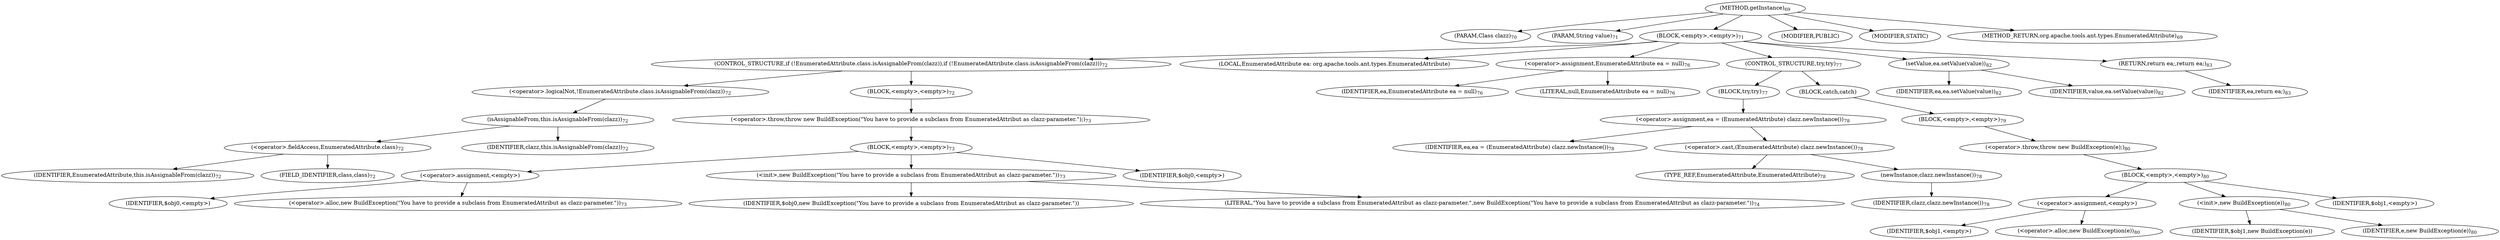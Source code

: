 digraph "getInstance" {  
"56" [label = <(METHOD,getInstance)<SUB>69</SUB>> ]
"57" [label = <(PARAM,Class clazz)<SUB>70</SUB>> ]
"58" [label = <(PARAM,String value)<SUB>71</SUB>> ]
"59" [label = <(BLOCK,&lt;empty&gt;,&lt;empty&gt;)<SUB>71</SUB>> ]
"60" [label = <(CONTROL_STRUCTURE,if (!EnumeratedAttribute.class.isAssignableFrom(clazz)),if (!EnumeratedAttribute.class.isAssignableFrom(clazz)))<SUB>72</SUB>> ]
"61" [label = <(&lt;operator&gt;.logicalNot,!EnumeratedAttribute.class.isAssignableFrom(clazz))<SUB>72</SUB>> ]
"62" [label = <(isAssignableFrom,this.isAssignableFrom(clazz))<SUB>72</SUB>> ]
"63" [label = <(&lt;operator&gt;.fieldAccess,EnumeratedAttribute.class)<SUB>72</SUB>> ]
"64" [label = <(IDENTIFIER,EnumeratedAttribute,this.isAssignableFrom(clazz))<SUB>72</SUB>> ]
"65" [label = <(FIELD_IDENTIFIER,class,class)<SUB>72</SUB>> ]
"66" [label = <(IDENTIFIER,clazz,this.isAssignableFrom(clazz))<SUB>72</SUB>> ]
"67" [label = <(BLOCK,&lt;empty&gt;,&lt;empty&gt;)<SUB>72</SUB>> ]
"68" [label = <(&lt;operator&gt;.throw,throw new BuildException(&quot;You have to provide a subclass from EnumeratedAttribut as clazz-parameter.&quot;);)<SUB>73</SUB>> ]
"69" [label = <(BLOCK,&lt;empty&gt;,&lt;empty&gt;)<SUB>73</SUB>> ]
"70" [label = <(&lt;operator&gt;.assignment,&lt;empty&gt;)> ]
"71" [label = <(IDENTIFIER,$obj0,&lt;empty&gt;)> ]
"72" [label = <(&lt;operator&gt;.alloc,new BuildException(&quot;You have to provide a subclass from EnumeratedAttribut as clazz-parameter.&quot;))<SUB>73</SUB>> ]
"73" [label = <(&lt;init&gt;,new BuildException(&quot;You have to provide a subclass from EnumeratedAttribut as clazz-parameter.&quot;))<SUB>73</SUB>> ]
"74" [label = <(IDENTIFIER,$obj0,new BuildException(&quot;You have to provide a subclass from EnumeratedAttribut as clazz-parameter.&quot;))> ]
"75" [label = <(LITERAL,&quot;You have to provide a subclass from EnumeratedAttribut as clazz-parameter.&quot;,new BuildException(&quot;You have to provide a subclass from EnumeratedAttribut as clazz-parameter.&quot;))<SUB>74</SUB>> ]
"76" [label = <(IDENTIFIER,$obj0,&lt;empty&gt;)> ]
"77" [label = <(LOCAL,EnumeratedAttribute ea: org.apache.tools.ant.types.EnumeratedAttribute)> ]
"78" [label = <(&lt;operator&gt;.assignment,EnumeratedAttribute ea = null)<SUB>76</SUB>> ]
"79" [label = <(IDENTIFIER,ea,EnumeratedAttribute ea = null)<SUB>76</SUB>> ]
"80" [label = <(LITERAL,null,EnumeratedAttribute ea = null)<SUB>76</SUB>> ]
"81" [label = <(CONTROL_STRUCTURE,try,try)<SUB>77</SUB>> ]
"82" [label = <(BLOCK,try,try)<SUB>77</SUB>> ]
"83" [label = <(&lt;operator&gt;.assignment,ea = (EnumeratedAttribute) clazz.newInstance())<SUB>78</SUB>> ]
"84" [label = <(IDENTIFIER,ea,ea = (EnumeratedAttribute) clazz.newInstance())<SUB>78</SUB>> ]
"85" [label = <(&lt;operator&gt;.cast,(EnumeratedAttribute) clazz.newInstance())<SUB>78</SUB>> ]
"86" [label = <(TYPE_REF,EnumeratedAttribute,EnumeratedAttribute)<SUB>78</SUB>> ]
"87" [label = <(newInstance,clazz.newInstance())<SUB>78</SUB>> ]
"88" [label = <(IDENTIFIER,clazz,clazz.newInstance())<SUB>78</SUB>> ]
"89" [label = <(BLOCK,catch,catch)> ]
"90" [label = <(BLOCK,&lt;empty&gt;,&lt;empty&gt;)<SUB>79</SUB>> ]
"91" [label = <(&lt;operator&gt;.throw,throw new BuildException(e);)<SUB>80</SUB>> ]
"92" [label = <(BLOCK,&lt;empty&gt;,&lt;empty&gt;)<SUB>80</SUB>> ]
"93" [label = <(&lt;operator&gt;.assignment,&lt;empty&gt;)> ]
"94" [label = <(IDENTIFIER,$obj1,&lt;empty&gt;)> ]
"95" [label = <(&lt;operator&gt;.alloc,new BuildException(e))<SUB>80</SUB>> ]
"96" [label = <(&lt;init&gt;,new BuildException(e))<SUB>80</SUB>> ]
"97" [label = <(IDENTIFIER,$obj1,new BuildException(e))> ]
"98" [label = <(IDENTIFIER,e,new BuildException(e))<SUB>80</SUB>> ]
"99" [label = <(IDENTIFIER,$obj1,&lt;empty&gt;)> ]
"100" [label = <(setValue,ea.setValue(value))<SUB>82</SUB>> ]
"101" [label = <(IDENTIFIER,ea,ea.setValue(value))<SUB>82</SUB>> ]
"102" [label = <(IDENTIFIER,value,ea.setValue(value))<SUB>82</SUB>> ]
"103" [label = <(RETURN,return ea;,return ea;)<SUB>83</SUB>> ]
"104" [label = <(IDENTIFIER,ea,return ea;)<SUB>83</SUB>> ]
"105" [label = <(MODIFIER,PUBLIC)> ]
"106" [label = <(MODIFIER,STATIC)> ]
"107" [label = <(METHOD_RETURN,org.apache.tools.ant.types.EnumeratedAttribute)<SUB>69</SUB>> ]
  "56" -> "57" 
  "56" -> "58" 
  "56" -> "59" 
  "56" -> "105" 
  "56" -> "106" 
  "56" -> "107" 
  "59" -> "60" 
  "59" -> "77" 
  "59" -> "78" 
  "59" -> "81" 
  "59" -> "100" 
  "59" -> "103" 
  "60" -> "61" 
  "60" -> "67" 
  "61" -> "62" 
  "62" -> "63" 
  "62" -> "66" 
  "63" -> "64" 
  "63" -> "65" 
  "67" -> "68" 
  "68" -> "69" 
  "69" -> "70" 
  "69" -> "73" 
  "69" -> "76" 
  "70" -> "71" 
  "70" -> "72" 
  "73" -> "74" 
  "73" -> "75" 
  "78" -> "79" 
  "78" -> "80" 
  "81" -> "82" 
  "81" -> "89" 
  "82" -> "83" 
  "83" -> "84" 
  "83" -> "85" 
  "85" -> "86" 
  "85" -> "87" 
  "87" -> "88" 
  "89" -> "90" 
  "90" -> "91" 
  "91" -> "92" 
  "92" -> "93" 
  "92" -> "96" 
  "92" -> "99" 
  "93" -> "94" 
  "93" -> "95" 
  "96" -> "97" 
  "96" -> "98" 
  "100" -> "101" 
  "100" -> "102" 
  "103" -> "104" 
}
